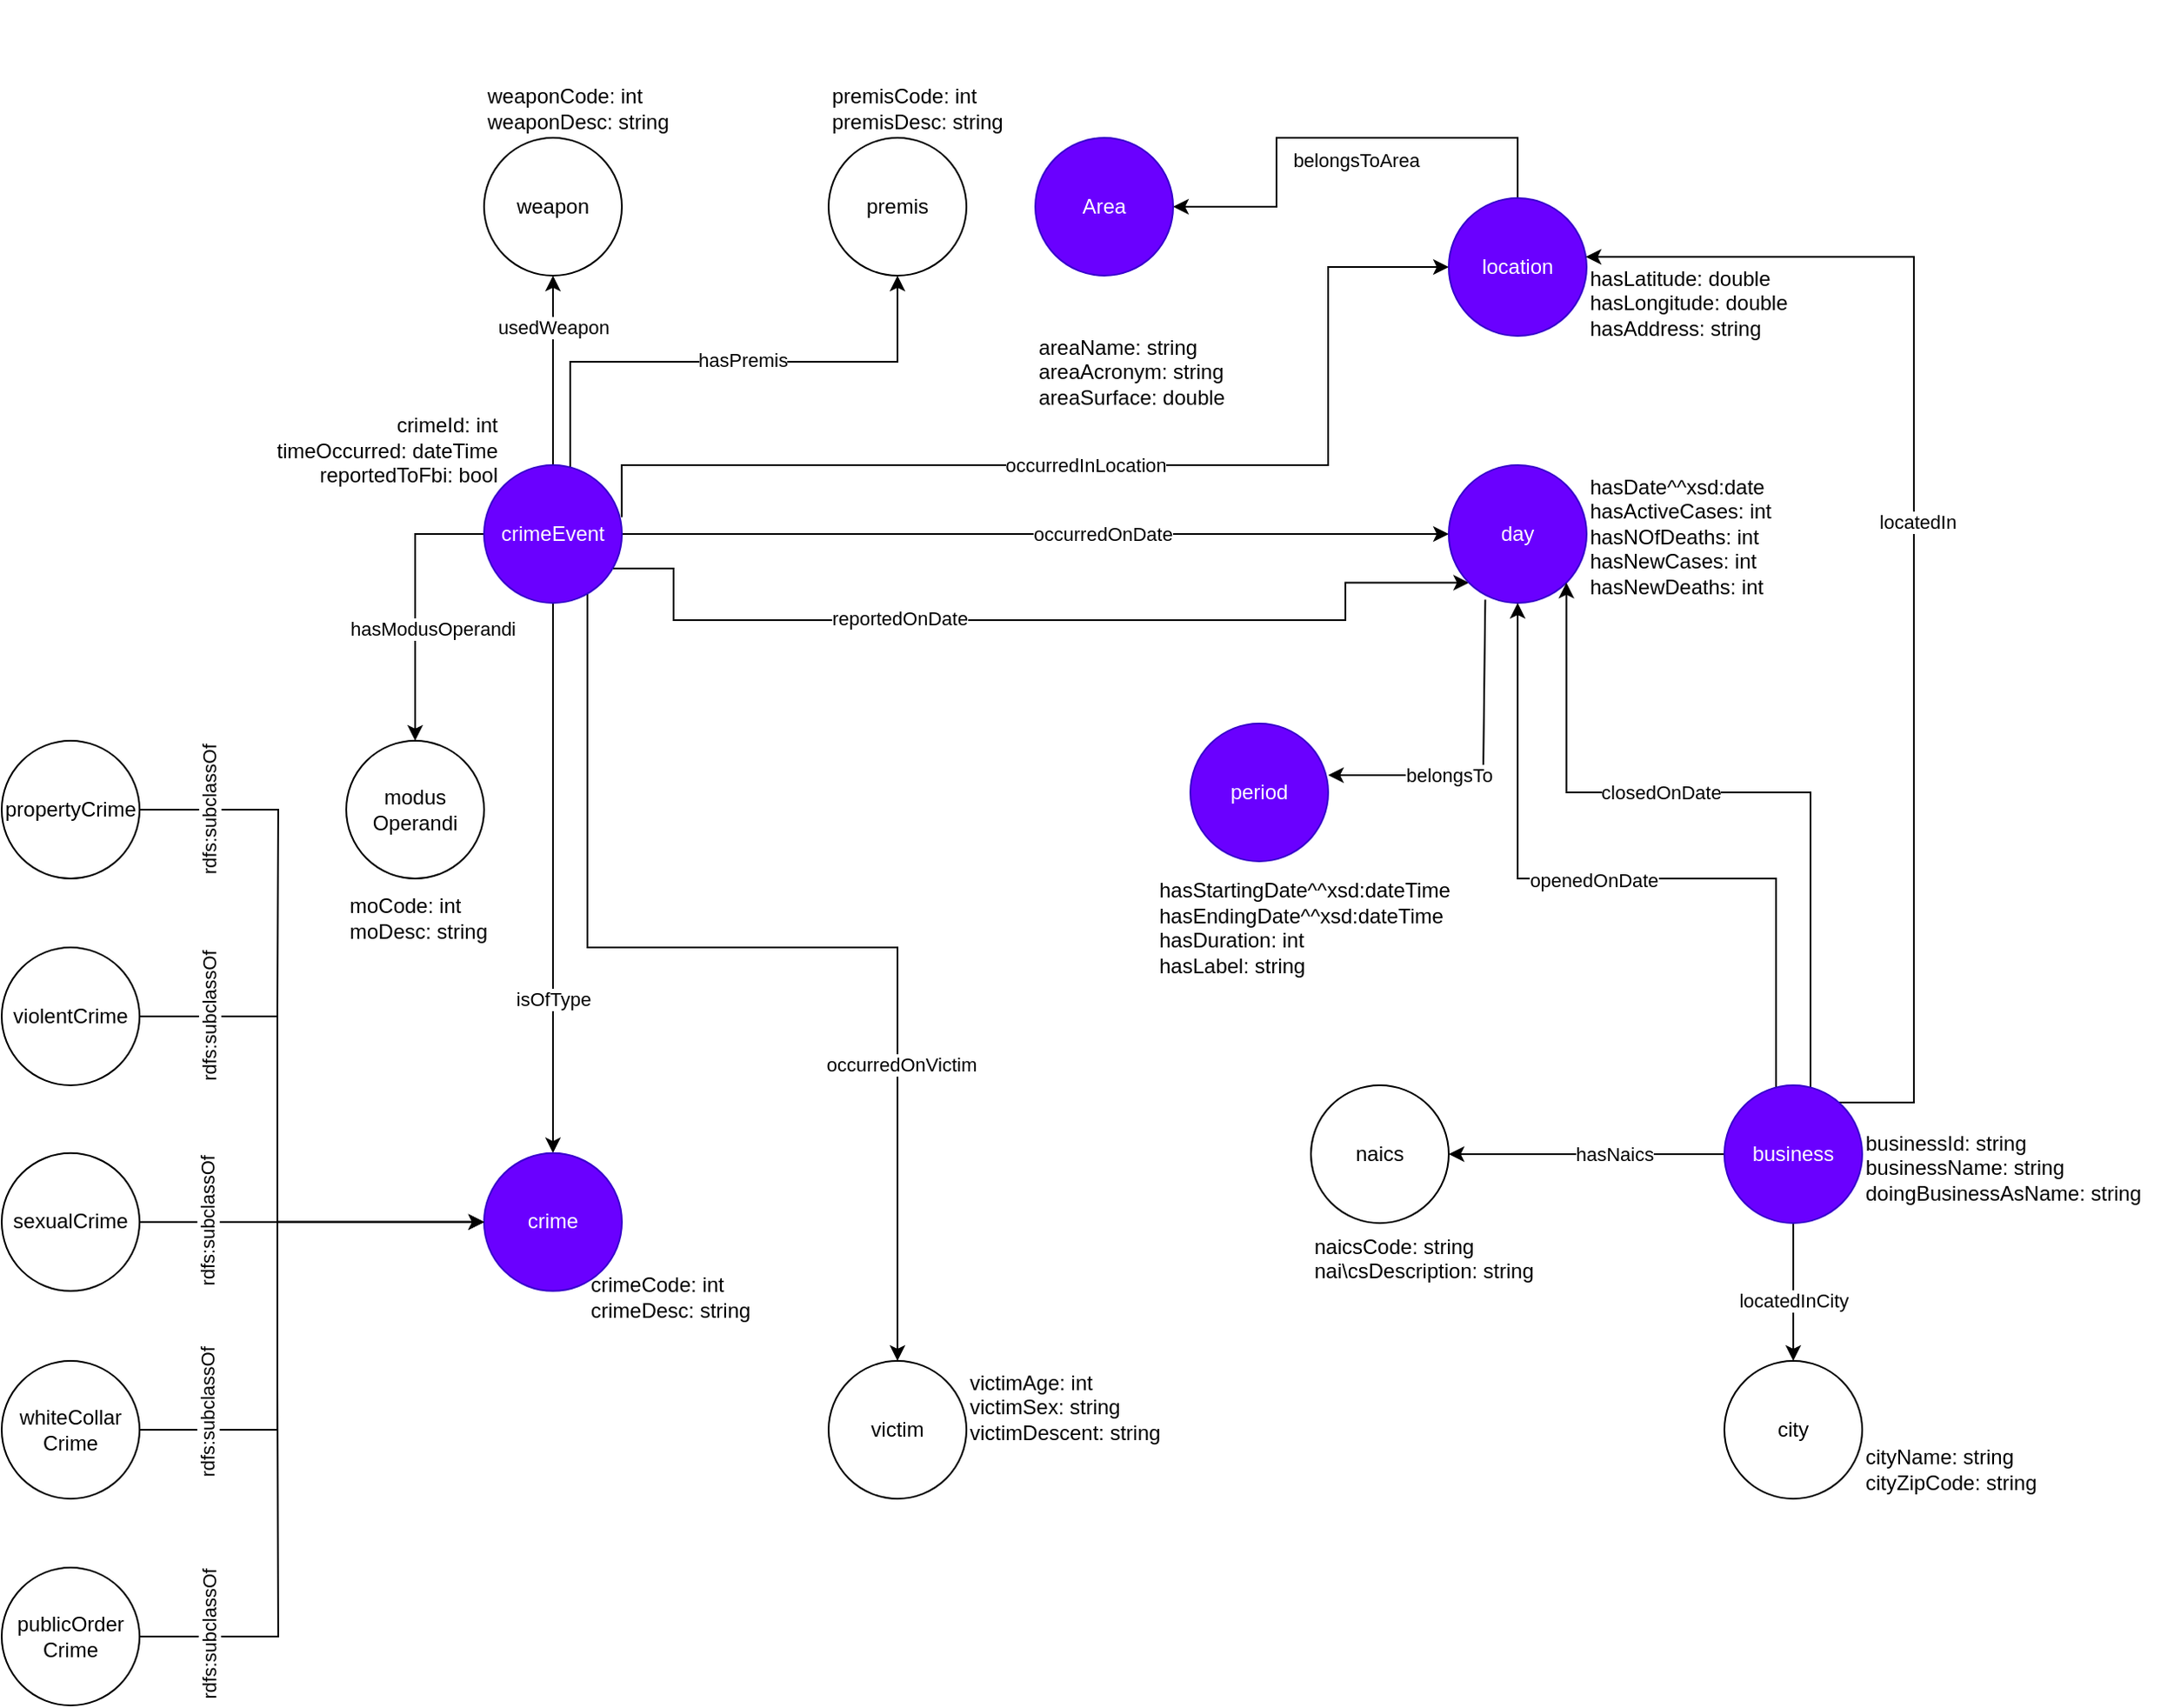 <mxfile version="22.1.2" type="device">
  <diagram name="Pagina-1" id="HVrx4mBCEq5tj3mh1qI3">
    <mxGraphModel dx="1050" dy="703" grid="1" gridSize="10" guides="1" tooltips="1" connect="1" arrows="1" fold="1" page="1" pageScale="1" pageWidth="3300" pageHeight="2339" math="0" shadow="0">
      <root>
        <mxCell id="0" />
        <mxCell id="1" parent="0" />
        <mxCell id="mEboZhqRd4yFQjhO1t4g-24" value="" style="edgeStyle=orthogonalEdgeStyle;rounded=0;orthogonalLoop=1;jettySize=auto;html=1;" parent="1" source="mEboZhqRd4yFQjhO1t4g-20" target="mEboZhqRd4yFQjhO1t4g-23" edge="1">
          <mxGeometry relative="1" as="geometry" />
        </mxCell>
        <mxCell id="mEboZhqRd4yFQjhO1t4g-37" value="usedWeapon" style="edgeLabel;html=1;align=center;verticalAlign=middle;resizable=0;points=[];" parent="mEboZhqRd4yFQjhO1t4g-24" vertex="1" connectable="0">
          <mxGeometry x="0.267" y="-1" relative="1" as="geometry">
            <mxPoint x="-1" y="-11" as="offset" />
          </mxGeometry>
        </mxCell>
        <mxCell id="mEboZhqRd4yFQjhO1t4g-32" value="" style="edgeStyle=orthogonalEdgeStyle;rounded=0;orthogonalLoop=1;jettySize=auto;html=1;entryX=0.5;entryY=0;entryDx=0;entryDy=0;exitX=0;exitY=0.5;exitDx=0;exitDy=0;exitPerimeter=0;" parent="1" source="mEboZhqRd4yFQjhO1t4g-20" target="mEboZhqRd4yFQjhO1t4g-31" edge="1">
          <mxGeometry relative="1" as="geometry">
            <Array as="points">
              <mxPoint x="600" y="520" />
            </Array>
            <mxPoint x="891.716" y="548.284" as="sourcePoint" />
            <mxPoint x="810" y="640" as="targetPoint" />
          </mxGeometry>
        </mxCell>
        <mxCell id="mEboZhqRd4yFQjhO1t4g-44" value="hasModusOperandi" style="edgeLabel;html=1;align=center;verticalAlign=middle;resizable=0;points=[];" parent="mEboZhqRd4yFQjhO1t4g-32" vertex="1" connectable="0">
          <mxGeometry x="0.088" y="2" relative="1" as="geometry">
            <mxPoint x="8" y="8" as="offset" />
          </mxGeometry>
        </mxCell>
        <mxCell id="mEboZhqRd4yFQjhO1t4g-34" value="" style="edgeStyle=orthogonalEdgeStyle;rounded=0;orthogonalLoop=1;jettySize=auto;html=1;" parent="1" source="mEboZhqRd4yFQjhO1t4g-20" target="mEboZhqRd4yFQjhO1t4g-33" edge="1">
          <mxGeometry relative="1" as="geometry">
            <Array as="points">
              <mxPoint x="690" y="420" />
              <mxPoint x="880" y="420" />
            </Array>
          </mxGeometry>
        </mxCell>
        <mxCell id="mEboZhqRd4yFQjhO1t4g-42" value="hasPremis" style="edgeLabel;html=1;align=center;verticalAlign=middle;resizable=0;points=[];" parent="mEboZhqRd4yFQjhO1t4g-34" vertex="1" connectable="0">
          <mxGeometry x="-0.094" y="1" relative="1" as="geometry">
            <mxPoint x="25" as="offset" />
          </mxGeometry>
        </mxCell>
        <mxCell id="mEboZhqRd4yFQjhO1t4g-36" value="" style="edgeStyle=orthogonalEdgeStyle;rounded=0;orthogonalLoop=1;jettySize=auto;html=1;" parent="1" source="mEboZhqRd4yFQjhO1t4g-20" target="mEboZhqRd4yFQjhO1t4g-35" edge="1">
          <mxGeometry relative="1" as="geometry" />
        </mxCell>
        <mxCell id="mEboZhqRd4yFQjhO1t4g-40" value="occurredOnDate" style="edgeLabel;html=1;align=center;verticalAlign=middle;resizable=0;points=[];" parent="mEboZhqRd4yFQjhO1t4g-36" vertex="1" connectable="0">
          <mxGeometry x="-0.445" relative="1" as="geometry">
            <mxPoint x="146" as="offset" />
          </mxGeometry>
        </mxCell>
        <mxCell id="mEboZhqRd4yFQjhO1t4g-50" style="edgeStyle=orthogonalEdgeStyle;rounded=0;orthogonalLoop=1;jettySize=auto;html=1;entryX=0.5;entryY=0;entryDx=0;entryDy=0;" parent="1" source="mEboZhqRd4yFQjhO1t4g-20" target="mEboZhqRd4yFQjhO1t4g-21" edge="1">
          <mxGeometry relative="1" as="geometry" />
        </mxCell>
        <mxCell id="mEboZhqRd4yFQjhO1t4g-52" value="isOfType" style="edgeLabel;html=1;align=center;verticalAlign=middle;resizable=0;points=[];" parent="mEboZhqRd4yFQjhO1t4g-50" vertex="1" connectable="0">
          <mxGeometry x="0.142" y="-1" relative="1" as="geometry">
            <mxPoint x="1" y="47" as="offset" />
          </mxGeometry>
        </mxCell>
        <mxCell id="mEboZhqRd4yFQjhO1t4g-51" style="edgeStyle=orthogonalEdgeStyle;rounded=0;orthogonalLoop=1;jettySize=auto;html=1;exitX=1;exitY=1;exitDx=0;exitDy=0;entryX=0.5;entryY=0;entryDx=0;entryDy=0;" parent="1" source="mEboZhqRd4yFQjhO1t4g-20" target="mEboZhqRd4yFQjhO1t4g-25" edge="1">
          <mxGeometry relative="1" as="geometry">
            <Array as="points">
              <mxPoint x="700" y="548" />
              <mxPoint x="700" y="760" />
              <mxPoint x="880" y="760" />
            </Array>
          </mxGeometry>
        </mxCell>
        <mxCell id="mEboZhqRd4yFQjhO1t4g-53" value="occurredOnVictim" style="edgeLabel;html=1;align=center;verticalAlign=middle;resizable=0;points=[];" parent="mEboZhqRd4yFQjhO1t4g-51" vertex="1" connectable="0">
          <mxGeometry x="0.463" y="2" relative="1" as="geometry">
            <mxPoint as="offset" />
          </mxGeometry>
        </mxCell>
        <mxCell id="mEboZhqRd4yFQjhO1t4g-108" style="edgeStyle=orthogonalEdgeStyle;rounded=0;orthogonalLoop=1;jettySize=auto;html=1;entryX=0;entryY=0.5;entryDx=0;entryDy=0;exitX=0.999;exitY=0.378;exitDx=0;exitDy=0;exitPerimeter=0;" parent="1" source="mEboZhqRd4yFQjhO1t4g-20" target="mEboZhqRd4yFQjhO1t4g-27" edge="1">
          <mxGeometry relative="1" as="geometry">
            <mxPoint x="810" y="510" as="sourcePoint" />
            <mxPoint x="1300" y="320" as="targetPoint" />
            <Array as="points">
              <mxPoint x="720" y="480" />
              <mxPoint x="1130" y="480" />
              <mxPoint x="1130" y="365" />
            </Array>
          </mxGeometry>
        </mxCell>
        <mxCell id="mEboZhqRd4yFQjhO1t4g-109" value="occurredInLocation" style="edgeLabel;html=1;align=center;verticalAlign=middle;resizable=0;points=[];" parent="mEboZhqRd4yFQjhO1t4g-108" vertex="1" connectable="0">
          <mxGeometry x="-0.286" y="-1" relative="1" as="geometry">
            <mxPoint x="76" y="-1" as="offset" />
          </mxGeometry>
        </mxCell>
        <mxCell id="mEboZhqRd4yFQjhO1t4g-119" style="edgeStyle=orthogonalEdgeStyle;rounded=0;orthogonalLoop=1;jettySize=auto;html=1;entryX=0;entryY=1;entryDx=0;entryDy=0;" parent="1" source="mEboZhqRd4yFQjhO1t4g-20" target="mEboZhqRd4yFQjhO1t4g-35" edge="1">
          <mxGeometry relative="1" as="geometry">
            <Array as="points">
              <mxPoint x="750" y="540" />
              <mxPoint x="750" y="570" />
              <mxPoint x="1140" y="570" />
              <mxPoint x="1140" y="548" />
            </Array>
          </mxGeometry>
        </mxCell>
        <mxCell id="mEboZhqRd4yFQjhO1t4g-120" value="reportedOnDate" style="edgeLabel;html=1;align=center;verticalAlign=middle;resizable=0;points=[];" parent="mEboZhqRd4yFQjhO1t4g-119" vertex="1" connectable="0">
          <mxGeometry x="-0.284" y="1" relative="1" as="geometry">
            <mxPoint as="offset" />
          </mxGeometry>
        </mxCell>
        <mxCell id="mEboZhqRd4yFQjhO1t4g-20" value="crimeEvent" style="ellipse;whiteSpace=wrap;html=1;aspect=fixed;fillColor=#6a00ff;strokeColor=#3700CC;fontColor=#ffffff;fillStyle=solid;" parent="1" vertex="1">
          <mxGeometry x="640" y="480" width="80" height="80" as="geometry" />
        </mxCell>
        <mxCell id="mEboZhqRd4yFQjhO1t4g-21" value="crime" style="ellipse;whiteSpace=wrap;html=1;fillColor=#6a00ff;strokeColor=#3700CC;fontColor=#ffffff;" parent="1" vertex="1">
          <mxGeometry x="640" y="879.42" width="80" height="80" as="geometry" />
        </mxCell>
        <mxCell id="mEboZhqRd4yFQjhO1t4g-23" value="weapon" style="ellipse;whiteSpace=wrap;html=1;" parent="1" vertex="1">
          <mxGeometry x="640" y="290" width="80" height="80" as="geometry" />
        </mxCell>
        <mxCell id="mEboZhqRd4yFQjhO1t4g-133" value="" style="edgeStyle=orthogonalEdgeStyle;rounded=0;orthogonalLoop=1;jettySize=auto;html=1;entryX=1;entryY=0.5;entryDx=0;entryDy=0;" parent="1" source="mEboZhqRd4yFQjhO1t4g-27" target="mEboZhqRd4yFQjhO1t4g-132" edge="1">
          <mxGeometry relative="1" as="geometry">
            <Array as="points">
              <mxPoint x="1240" y="290" />
              <mxPoint x="1100" y="290" />
              <mxPoint x="1100" y="330" />
            </Array>
          </mxGeometry>
        </mxCell>
        <mxCell id="mEboZhqRd4yFQjhO1t4g-136" value="&lt;div&gt;belongsToArea&lt;/div&gt;" style="edgeLabel;html=1;align=center;verticalAlign=middle;resizable=0;points=[];" parent="mEboZhqRd4yFQjhO1t4g-133" vertex="1" connectable="0">
          <mxGeometry x="0.362" relative="1" as="geometry">
            <mxPoint x="46" as="offset" />
          </mxGeometry>
        </mxCell>
        <mxCell id="mEboZhqRd4yFQjhO1t4g-27" value="location" style="ellipse;whiteSpace=wrap;html=1;fillColor=#6a00ff;strokeColor=#3700CC;fontColor=#ffffff;" parent="1" vertex="1">
          <mxGeometry x="1200" y="325" width="80" height="80" as="geometry" />
        </mxCell>
        <mxCell id="mEboZhqRd4yFQjhO1t4g-31" value="&lt;div&gt;modus&lt;/div&gt;&lt;div&gt;Operandi&lt;/div&gt;" style="ellipse;whiteSpace=wrap;html=1;" parent="1" vertex="1">
          <mxGeometry x="560" y="640" width="80" height="80" as="geometry" />
        </mxCell>
        <mxCell id="mEboZhqRd4yFQjhO1t4g-33" value="premis" style="ellipse;whiteSpace=wrap;html=1;" parent="1" vertex="1">
          <mxGeometry x="840" y="290" width="80" height="80" as="geometry" />
        </mxCell>
        <mxCell id="mEboZhqRd4yFQjhO1t4g-35" value="day" style="ellipse;whiteSpace=wrap;html=1;fillColor=#6a00ff;strokeColor=#3700CC;fontColor=#ffffff;" parent="1" vertex="1">
          <mxGeometry x="1200" y="480" width="80" height="80" as="geometry" />
        </mxCell>
        <mxCell id="mEboZhqRd4yFQjhO1t4g-25" value="victim" style="ellipse;whiteSpace=wrap;html=1;" parent="1" vertex="1">
          <mxGeometry x="840" y="1000" width="80" height="80" as="geometry" />
        </mxCell>
        <mxCell id="mEboZhqRd4yFQjhO1t4g-55" style="edgeStyle=orthogonalEdgeStyle;rounded=0;orthogonalLoop=1;jettySize=auto;html=1;entryX=0.5;entryY=1;entryDx=0;entryDy=0;" parent="1" source="mEboZhqRd4yFQjhO1t4g-54" target="mEboZhqRd4yFQjhO1t4g-35" edge="1">
          <mxGeometry relative="1" as="geometry">
            <Array as="points">
              <mxPoint x="1390" y="720" />
              <mxPoint x="1240" y="720" />
            </Array>
          </mxGeometry>
        </mxCell>
        <mxCell id="mEboZhqRd4yFQjhO1t4g-58" value="openedOnDate" style="edgeLabel;html=1;align=center;verticalAlign=middle;resizable=0;points=[];" parent="mEboZhqRd4yFQjhO1t4g-55" vertex="1" connectable="0">
          <mxGeometry x="0.063" y="1" relative="1" as="geometry">
            <mxPoint x="1" as="offset" />
          </mxGeometry>
        </mxCell>
        <mxCell id="mEboZhqRd4yFQjhO1t4g-57" style="edgeStyle=orthogonalEdgeStyle;rounded=0;orthogonalLoop=1;jettySize=auto;html=1;entryX=1;entryY=1;entryDx=0;entryDy=0;" parent="1" source="mEboZhqRd4yFQjhO1t4g-54" target="mEboZhqRd4yFQjhO1t4g-35" edge="1">
          <mxGeometry relative="1" as="geometry">
            <Array as="points">
              <mxPoint x="1410" y="670" />
              <mxPoint x="1268" y="670" />
            </Array>
          </mxGeometry>
        </mxCell>
        <mxCell id="mEboZhqRd4yFQjhO1t4g-59" value="closedOnDate" style="edgeLabel;html=1;align=center;verticalAlign=middle;resizable=0;points=[];" parent="mEboZhqRd4yFQjhO1t4g-57" vertex="1" connectable="0">
          <mxGeometry x="0.193" relative="1" as="geometry">
            <mxPoint x="1" as="offset" />
          </mxGeometry>
        </mxCell>
        <mxCell id="mEboZhqRd4yFQjhO1t4g-60" style="edgeStyle=orthogonalEdgeStyle;rounded=0;orthogonalLoop=1;jettySize=auto;html=1;entryX=-0.003;entryY=0.364;entryDx=0;entryDy=0;entryPerimeter=0;" parent="1" source="mEboZhqRd4yFQjhO1t4g-54" target="mEboZhqRd4yFQjhO1t4g-116" edge="1">
          <mxGeometry relative="1" as="geometry">
            <Array as="points">
              <mxPoint x="1470" y="850" />
              <mxPoint x="1470" y="359" />
            </Array>
          </mxGeometry>
        </mxCell>
        <mxCell id="mEboZhqRd4yFQjhO1t4g-61" value="locatedIn" style="edgeLabel;html=1;align=center;verticalAlign=middle;resizable=0;points=[];" parent="mEboZhqRd4yFQjhO1t4g-60" vertex="1" connectable="0">
          <mxGeometry x="0.048" y="-2" relative="1" as="geometry">
            <mxPoint y="-1" as="offset" />
          </mxGeometry>
        </mxCell>
        <mxCell id="mEboZhqRd4yFQjhO1t4g-63" value="" style="edgeStyle=orthogonalEdgeStyle;rounded=0;orthogonalLoop=1;jettySize=auto;html=1;" parent="1" source="mEboZhqRd4yFQjhO1t4g-54" target="mEboZhqRd4yFQjhO1t4g-62" edge="1">
          <mxGeometry relative="1" as="geometry" />
        </mxCell>
        <mxCell id="mEboZhqRd4yFQjhO1t4g-64" value="hasNaics" style="edgeLabel;html=1;align=center;verticalAlign=middle;resizable=0;points=[];" parent="mEboZhqRd4yFQjhO1t4g-63" vertex="1" connectable="0">
          <mxGeometry x="-0.203" relative="1" as="geometry">
            <mxPoint as="offset" />
          </mxGeometry>
        </mxCell>
        <mxCell id="mEboZhqRd4yFQjhO1t4g-128" style="edgeStyle=orthogonalEdgeStyle;rounded=0;orthogonalLoop=1;jettySize=auto;html=1;exitX=0.5;exitY=1;exitDx=0;exitDy=0;entryX=0.5;entryY=0;entryDx=0;entryDy=0;" parent="1" source="mEboZhqRd4yFQjhO1t4g-54" target="mEboZhqRd4yFQjhO1t4g-110" edge="1">
          <mxGeometry relative="1" as="geometry">
            <Array as="points">
              <mxPoint x="1400" y="920" />
            </Array>
          </mxGeometry>
        </mxCell>
        <mxCell id="mEboZhqRd4yFQjhO1t4g-129" value="locatedInCity" style="edgeLabel;html=1;align=center;verticalAlign=middle;resizable=0;points=[];" parent="mEboZhqRd4yFQjhO1t4g-128" vertex="1" connectable="0">
          <mxGeometry x="0.758" y="1" relative="1" as="geometry">
            <mxPoint x="-1" y="-26" as="offset" />
          </mxGeometry>
        </mxCell>
        <mxCell id="mEboZhqRd4yFQjhO1t4g-54" value="business" style="ellipse;whiteSpace=wrap;html=1;aspect=fixed;fillColor=#6a00ff;strokeColor=#3700CC;fontColor=#ffffff;" parent="1" vertex="1">
          <mxGeometry x="1360" y="840" width="80" height="80" as="geometry" />
        </mxCell>
        <mxCell id="mEboZhqRd4yFQjhO1t4g-62" value="naics" style="ellipse;whiteSpace=wrap;html=1;" parent="1" vertex="1">
          <mxGeometry x="1120" y="840" width="80" height="80" as="geometry" />
        </mxCell>
        <mxCell id="mEboZhqRd4yFQjhO1t4g-91" style="edgeStyle=orthogonalEdgeStyle;rounded=0;orthogonalLoop=1;jettySize=auto;html=1;entryX=0;entryY=0.5;entryDx=0;entryDy=0;exitX=1;exitY=0.5;exitDx=0;exitDy=0;" parent="1" source="mEboZhqRd4yFQjhO1t4g-83" target="mEboZhqRd4yFQjhO1t4g-21" edge="1">
          <mxGeometry relative="1" as="geometry">
            <Array as="points">
              <mxPoint x="520" y="800" />
              <mxPoint x="520" y="919" />
            </Array>
          </mxGeometry>
        </mxCell>
        <mxCell id="mEboZhqRd4yFQjhO1t4g-94" value="rdfs:subclassOf" style="edgeLabel;html=1;align=center;verticalAlign=middle;resizable=0;points=[];rotation=270;" parent="mEboZhqRd4yFQjhO1t4g-91" vertex="1" connectable="0">
          <mxGeometry x="-0.31" y="-1" relative="1" as="geometry">
            <mxPoint x="-39" y="-30" as="offset" />
          </mxGeometry>
        </mxCell>
        <mxCell id="mEboZhqRd4yFQjhO1t4g-83" value="violentCrime" style="ellipse;whiteSpace=wrap;html=1;" parent="1" vertex="1">
          <mxGeometry x="360" y="760.0" width="80" height="80" as="geometry" />
        </mxCell>
        <mxCell id="mEboZhqRd4yFQjhO1t4g-93" style="edgeStyle=orthogonalEdgeStyle;rounded=0;orthogonalLoop=1;jettySize=auto;html=1;exitX=1;exitY=0.5;exitDx=0;exitDy=0;entryX=0;entryY=0.5;entryDx=0;entryDy=0;" parent="1" source="mEboZhqRd4yFQjhO1t4g-84" target="mEboZhqRd4yFQjhO1t4g-21" edge="1">
          <mxGeometry relative="1" as="geometry">
            <Array as="points">
              <mxPoint x="520" y="1040" />
              <mxPoint x="520" y="919" />
            </Array>
          </mxGeometry>
        </mxCell>
        <mxCell id="mEboZhqRd4yFQjhO1t4g-97" value="rdfs:subclassOf" style="edgeLabel;html=1;align=center;verticalAlign=middle;resizable=0;points=[];rotation=-90;" parent="mEboZhqRd4yFQjhO1t4g-93" vertex="1" connectable="0">
          <mxGeometry x="-0.693" relative="1" as="geometry">
            <mxPoint x="-10" y="-10" as="offset" />
          </mxGeometry>
        </mxCell>
        <mxCell id="mEboZhqRd4yFQjhO1t4g-84" value="whiteCollar&lt;br&gt;Crime" style="ellipse;whiteSpace=wrap;html=1;" parent="1" vertex="1">
          <mxGeometry x="360" y="1000" width="80" height="80" as="geometry" />
        </mxCell>
        <mxCell id="mEboZhqRd4yFQjhO1t4g-92" style="edgeStyle=orthogonalEdgeStyle;rounded=0;orthogonalLoop=1;jettySize=auto;html=1;entryX=0;entryY=0.5;entryDx=0;entryDy=0;exitX=1;exitY=0.5;exitDx=0;exitDy=0;" parent="1" source="mEboZhqRd4yFQjhO1t4g-85" target="mEboZhqRd4yFQjhO1t4g-21" edge="1">
          <mxGeometry relative="1" as="geometry">
            <mxPoint x="560" y="1150.58" as="sourcePoint" />
            <mxPoint x="680" y="1030.0" as="targetPoint" />
            <Array as="points">
              <mxPoint x="640" y="920" />
            </Array>
          </mxGeometry>
        </mxCell>
        <mxCell id="mEboZhqRd4yFQjhO1t4g-96" value="rdfs:subclassOf" style="edgeLabel;html=1;align=center;verticalAlign=middle;resizable=0;points=[];rotation=-90;" parent="mEboZhqRd4yFQjhO1t4g-92" vertex="1" connectable="0">
          <mxGeometry x="-0.444" relative="1" as="geometry">
            <mxPoint x="-16" as="offset" />
          </mxGeometry>
        </mxCell>
        <mxCell id="mEboZhqRd4yFQjhO1t4g-85" value="sexualCrime" style="ellipse;whiteSpace=wrap;html=1;" parent="1" vertex="1">
          <mxGeometry x="360" y="879.42" width="80" height="80" as="geometry" />
        </mxCell>
        <mxCell id="mEboZhqRd4yFQjhO1t4g-98" value="&lt;div&gt;weaponCode: int&lt;/div&gt;&lt;div&gt;weaponDesc: string&lt;br&gt;&lt;/div&gt;" style="text;html=1;strokeColor=none;fillColor=none;align=left;verticalAlign=bottom;whiteSpace=wrap;rounded=0;" parent="1" vertex="1">
          <mxGeometry x="640" y="210" width="160" height="80" as="geometry" />
        </mxCell>
        <mxCell id="mEboZhqRd4yFQjhO1t4g-99" value="&lt;div&gt;moCode: int&lt;/div&gt;&lt;div&gt;moDesc: string&lt;br&gt;&lt;/div&gt;" style="text;html=1;strokeColor=none;fillColor=none;align=left;verticalAlign=bottom;whiteSpace=wrap;rounded=0;" parent="1" vertex="1">
          <mxGeometry x="560" y="680.0" width="160" height="80" as="geometry" />
        </mxCell>
        <mxCell id="mEboZhqRd4yFQjhO1t4g-100" value="premisCode: int&lt;div&gt;premisDesc: string&lt;br&gt;&lt;/div&gt;" style="text;html=1;strokeColor=none;fillColor=none;align=left;verticalAlign=bottom;whiteSpace=wrap;rounded=0;" parent="1" vertex="1">
          <mxGeometry x="840" y="210" width="160" height="80" as="geometry" />
        </mxCell>
        <mxCell id="mEboZhqRd4yFQjhO1t4g-103" value="&lt;div&gt;naicsCode: string&lt;/div&gt;&lt;div&gt;nai\csDescription: string&lt;br&gt;&lt;/div&gt;" style="text;html=1;strokeColor=none;fillColor=none;align=left;verticalAlign=top;whiteSpace=wrap;rounded=0;" parent="1" vertex="1">
          <mxGeometry x="1120" y="920" width="160" height="80" as="geometry" />
        </mxCell>
        <mxCell id="mEboZhqRd4yFQjhO1t4g-104" value="&lt;div&gt;victimAge&lt;span style=&quot;background-color: initial;&quot;&gt;: int&lt;/span&gt;&lt;/div&gt;&lt;div&gt;victimSex: string &lt;br&gt;&lt;/div&gt;&lt;div&gt;victimDescent: string &lt;br&gt;&lt;/div&gt;" style="text;html=1;strokeColor=none;fillColor=none;align=left;verticalAlign=top;whiteSpace=wrap;rounded=0;" parent="1" vertex="1">
          <mxGeometry x="920" y="999.42" width="160" height="80" as="geometry" />
        </mxCell>
        <mxCell id="mEboZhqRd4yFQjhO1t4g-106" value="&lt;div&gt;hasDate^^xsd:date&lt;/div&gt;&lt;div&gt;hasActiveCases: int&lt;/div&gt;&lt;div&gt;hasNOfDeaths: int&lt;br&gt;hasNewCases: int&lt;/div&gt;&lt;div&gt;hasNewDeaths: int&lt;/div&gt;" style="text;html=1;strokeColor=none;fillColor=none;align=left;verticalAlign=bottom;whiteSpace=wrap;rounded=0;" parent="1" vertex="1">
          <mxGeometry x="1280" y="480" width="160" height="80" as="geometry" />
        </mxCell>
        <mxCell id="mEboZhqRd4yFQjhO1t4g-107" value="&lt;div&gt;businessId: string&lt;/div&gt;&lt;div&gt;businessName: string&lt;/div&gt;&lt;div&gt;doingBusinessAsName: string&lt;br&gt;&lt;/div&gt;&lt;div&gt;&lt;br&gt;&lt;/div&gt;&lt;div&gt;&lt;br&gt;&lt;/div&gt;" style="text;html=1;strokeColor=none;fillColor=none;align=left;verticalAlign=top;whiteSpace=wrap;rounded=0;" parent="1" vertex="1">
          <mxGeometry x="1440" y="860" width="180" height="80" as="geometry" />
        </mxCell>
        <mxCell id="mEboZhqRd4yFQjhO1t4g-110" value="city" style="ellipse;whiteSpace=wrap;html=1;" parent="1" vertex="1">
          <mxGeometry x="1360" y="1000" width="80" height="80" as="geometry" />
        </mxCell>
        <mxCell id="mEboZhqRd4yFQjhO1t4g-116" value="&lt;div&gt;hasLatitude: double&lt;/div&gt;&lt;div&gt;hasLongitude: double&lt;br&gt;&lt;/div&gt;&lt;div&gt;hasAddress: string&lt;br&gt;&lt;/div&gt;" style="text;html=1;strokeColor=none;fillColor=none;align=left;verticalAlign=bottom;whiteSpace=wrap;rounded=0;" parent="1" vertex="1">
          <mxGeometry x="1280" y="330" width="160" height="80" as="geometry" />
        </mxCell>
        <mxCell id="mEboZhqRd4yFQjhO1t4g-117" value="&lt;div&gt;cityName: string&lt;/div&gt;&lt;div&gt;cityZipCode: string&lt;br&gt;&lt;/div&gt;" style="text;html=1;strokeColor=none;fillColor=none;align=left;verticalAlign=bottom;whiteSpace=wrap;rounded=0;" parent="1" vertex="1">
          <mxGeometry x="1440" y="1000" width="160" height="80" as="geometry" />
        </mxCell>
        <mxCell id="mEboZhqRd4yFQjhO1t4g-118" value="&lt;div&gt;crimeId: int&lt;/div&gt;&lt;div&gt;timeOccurred: dateTime&lt;/div&gt;&lt;div&gt;reportedToFbi: bool&lt;/div&gt;&lt;div&gt;&lt;br&gt;&lt;/div&gt;" style="text;html=1;strokeColor=none;fillColor=none;align=right;verticalAlign=bottom;whiteSpace=wrap;rounded=0;" parent="1" vertex="1">
          <mxGeometry x="490" y="430" width="160" height="80" as="geometry" />
        </mxCell>
        <mxCell id="mEboZhqRd4yFQjhO1t4g-121" value="&lt;div&gt;crimeCode: int&lt;/div&gt;&lt;div&gt;crimeDesc: string&lt;br&gt;&lt;/div&gt;" style="text;html=1;strokeColor=none;fillColor=none;align=left;verticalAlign=bottom;whiteSpace=wrap;rounded=0;" parent="1" vertex="1">
          <mxGeometry x="700" y="900" width="160" height="80" as="geometry" />
        </mxCell>
        <mxCell id="mEboZhqRd4yFQjhO1t4g-132" value="Area" style="ellipse;whiteSpace=wrap;html=1;fillColor=#6a00ff;strokeColor=#3700CC;fontColor=#ffffff;" parent="1" vertex="1">
          <mxGeometry x="960" y="290" width="80" height="80" as="geometry" />
        </mxCell>
        <mxCell id="mEboZhqRd4yFQjhO1t4g-134" value="&lt;br&gt;&lt;div&gt;areaName: string&lt;/div&gt;&lt;div&gt;areaAcronym: string&lt;/div&gt;&lt;div&gt;areaSurface: double&lt;/div&gt;" style="text;html=1;strokeColor=none;fillColor=none;align=left;verticalAlign=bottom;whiteSpace=wrap;rounded=0;" parent="1" vertex="1">
          <mxGeometry x="960" y="370" width="160" height="80" as="geometry" />
        </mxCell>
        <mxCell id="hQXMybyycjJgbbDCrBPo-2" value="period" style="ellipse;whiteSpace=wrap;html=1;fillColor=#6a00ff;strokeColor=#3700CC;fontColor=#ffffff;direction=south;" parent="1" vertex="1">
          <mxGeometry x="1050" y="630" width="80" height="80" as="geometry" />
        </mxCell>
        <mxCell id="hQXMybyycjJgbbDCrBPo-3" value="" style="endArrow=classic;html=1;rounded=0;exitX=0.265;exitY=0.976;exitDx=0;exitDy=0;exitPerimeter=0;entryX=0.375;entryY=0;entryDx=0;entryDy=0;entryPerimeter=0;" parent="1" source="mEboZhqRd4yFQjhO1t4g-35" target="hQXMybyycjJgbbDCrBPo-2" edge="1">
          <mxGeometry relative="1" as="geometry">
            <mxPoint x="1020" y="670" as="sourcePoint" />
            <mxPoint x="1110" y="620" as="targetPoint" />
            <Array as="points">
              <mxPoint x="1220" y="660" />
            </Array>
          </mxGeometry>
        </mxCell>
        <mxCell id="hQXMybyycjJgbbDCrBPo-4" value="&lt;br&gt;" style="edgeLabel;resizable=0;html=1;align=center;verticalAlign=middle;" parent="hQXMybyycjJgbbDCrBPo-3" connectable="0" vertex="1">
          <mxGeometry relative="1" as="geometry">
            <mxPoint x="-29" as="offset" />
          </mxGeometry>
        </mxCell>
        <mxCell id="hQXMybyycjJgbbDCrBPo-5" value="belongsTo" style="edgeLabel;html=1;align=center;verticalAlign=middle;resizable=0;points=[];" parent="hQXMybyycjJgbbDCrBPo-3" vertex="1" connectable="0">
          <mxGeometry x="-0.388" y="-2" relative="1" as="geometry">
            <mxPoint x="-19" y="43" as="offset" />
          </mxGeometry>
        </mxCell>
        <mxCell id="hQXMybyycjJgbbDCrBPo-6" value="&lt;div&gt;hasStartingDate^^xsd:dateTime&lt;/div&gt;&lt;div&gt;hasEndingDate^^xsd:dateTime&lt;/div&gt;&lt;div&gt;hasDuration: int&lt;/div&gt;&lt;div&gt;hasLabel: string&lt;/div&gt;" style="text;html=1;strokeColor=none;fillColor=none;align=left;verticalAlign=bottom;whiteSpace=wrap;rounded=0;" parent="1" vertex="1">
          <mxGeometry x="1030" y="700" width="160" height="80" as="geometry" />
        </mxCell>
        <mxCell id="UrMpX61U4IUBt6Wb9vvl-6" style="edgeStyle=orthogonalEdgeStyle;rounded=0;orthogonalLoop=1;jettySize=auto;html=1;endArrow=none;endFill=0;" parent="1" source="UrMpX61U4IUBt6Wb9vvl-1" edge="1">
          <mxGeometry relative="1" as="geometry">
            <mxPoint x="520" y="800" as="targetPoint" />
          </mxGeometry>
        </mxCell>
        <mxCell id="UrMpX61U4IUBt6Wb9vvl-7" value="rdfs:subclassOf" style="edgeLabel;html=1;align=center;verticalAlign=middle;resizable=0;points=[];rotation=-90;" parent="UrMpX61U4IUBt6Wb9vvl-6" vertex="1" connectable="0">
          <mxGeometry x="0.743" y="2" relative="1" as="geometry">
            <mxPoint x="-42" y="-94" as="offset" />
          </mxGeometry>
        </mxCell>
        <mxCell id="UrMpX61U4IUBt6Wb9vvl-1" value="propertyCrime" style="ellipse;whiteSpace=wrap;html=1;" parent="1" vertex="1">
          <mxGeometry x="360" y="640.0" width="80" height="80" as="geometry" />
        </mxCell>
        <mxCell id="UrMpX61U4IUBt6Wb9vvl-4" style="edgeStyle=orthogonalEdgeStyle;rounded=0;orthogonalLoop=1;jettySize=auto;html=1;endArrow=none;endFill=0;" parent="1" source="UrMpX61U4IUBt6Wb9vvl-2" edge="1">
          <mxGeometry relative="1" as="geometry">
            <mxPoint x="520" y="1010" as="targetPoint" />
          </mxGeometry>
        </mxCell>
        <mxCell id="UrMpX61U4IUBt6Wb9vvl-5" value="rdfs:subclassOf" style="edgeLabel;html=1;align=center;verticalAlign=middle;resizable=0;points=[];rotation=-90;" parent="UrMpX61U4IUBt6Wb9vvl-4" vertex="1" connectable="0">
          <mxGeometry x="0.118" relative="1" as="geometry">
            <mxPoint x="-40" y="48" as="offset" />
          </mxGeometry>
        </mxCell>
        <mxCell id="UrMpX61U4IUBt6Wb9vvl-2" value="publicOrder&lt;br&gt;Crime" style="ellipse;whiteSpace=wrap;html=1;" parent="1" vertex="1">
          <mxGeometry x="360" y="1120" width="80" height="80" as="geometry" />
        </mxCell>
      </root>
    </mxGraphModel>
  </diagram>
</mxfile>

